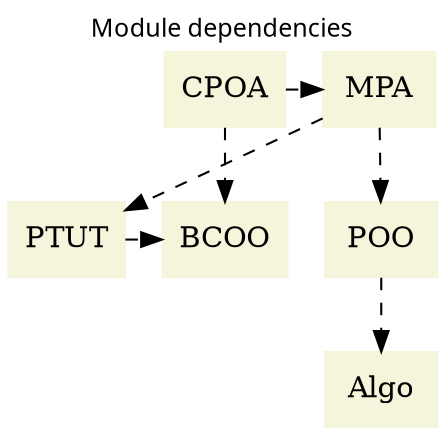 digraph G {
  graph[
    label="Module dependencies"
    labelloc=t
    labeljust=c
    fontpath="."
    fontsize=12
    fontname="SF_Cartoonist_Hand"
  ]
  node [
    shape=rectangle
    style=filled
    color=beige
  ]
  edge[
    style=dashed
  ]
  subgraph {
    {rank=same; POO BCOO PTUT}
  }
  MPA -> POO
  MPA -> PTUT
  CPOA -> MPA
  CPOA -> BCOO
  POO -> Algo;
  PTUT -> BCOO;
  {rank=same; MPA CPOA}
}
